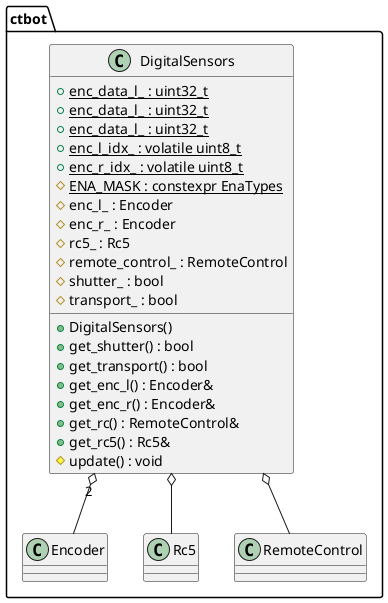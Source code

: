 @startuml digital_sensors

namespace ctbot {
    class DigitalSensors {
        +{static} enc_data_l_ : uint32_t
        +{static} enc_data_l_ : uint32_t
        +{static} enc_data_l_ : uint32_t
        +{static} enc_l_idx_ : volatile uint8_t
        +{static} enc_r_idx_ : volatile uint8_t
        +DigitalSensors()
        +get_shutter() : bool
        +get_transport() : bool
        +get_enc_l() : Encoder&
        +get_enc_r() : Encoder&
        +get_rc() : RemoteControl&
        +get_rc5() : Rc5&
        #update() : void
        #{static} ENA_MASK : constexpr EnaTypes
        #enc_l_ : Encoder
        #enc_r_ : Encoder
        #rc5_ : Rc5
        #remote_control_ : RemoteControl
        #shutter_ : bool
        #transport_ : bool
    }

    DigitalSensors "2" o-- Encoder
    DigitalSensors o-- Rc5
    DigitalSensors o-- RemoteControl
}

@enduml
